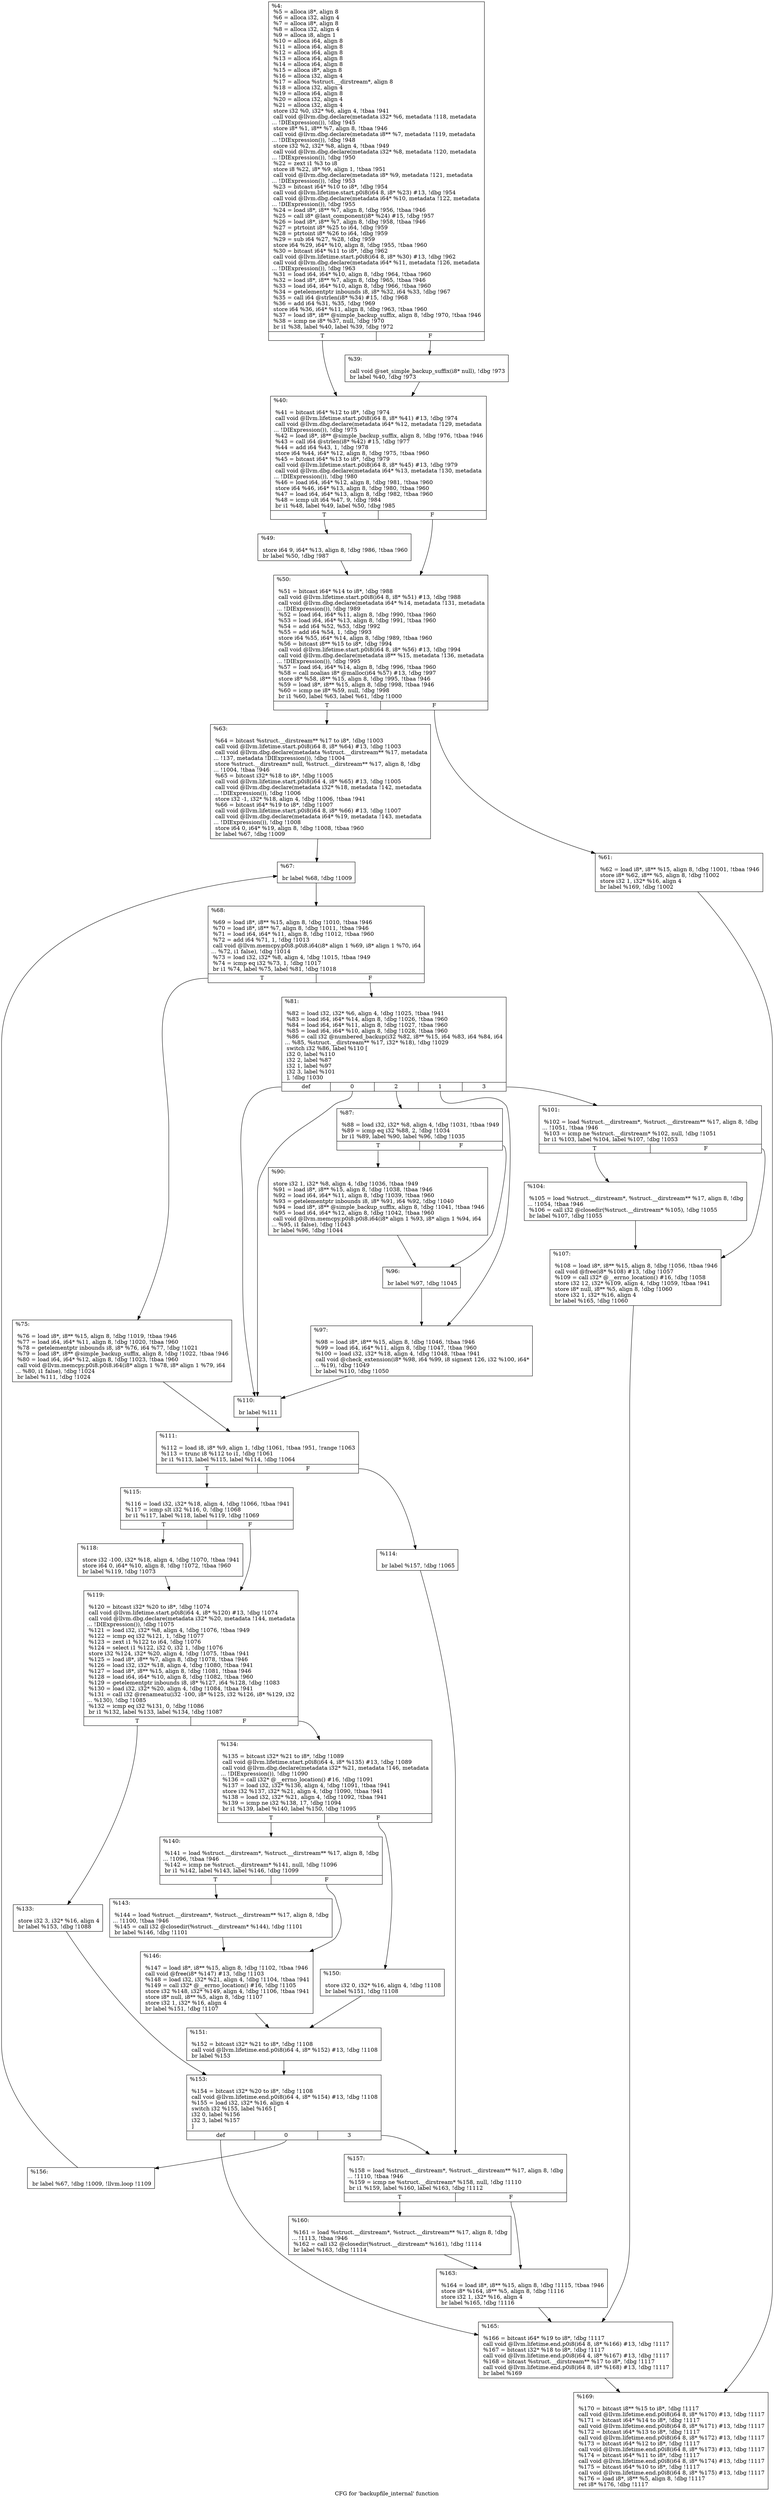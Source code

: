 digraph "CFG for 'backupfile_internal' function" {
	label="CFG for 'backupfile_internal' function";

	Node0x240bfb0 [shape=record,label="{%4:\l  %5 = alloca i8*, align 8\l  %6 = alloca i32, align 4\l  %7 = alloca i8*, align 8\l  %8 = alloca i32, align 4\l  %9 = alloca i8, align 1\l  %10 = alloca i64, align 8\l  %11 = alloca i64, align 8\l  %12 = alloca i64, align 8\l  %13 = alloca i64, align 8\l  %14 = alloca i64, align 8\l  %15 = alloca i8*, align 8\l  %16 = alloca i32, align 4\l  %17 = alloca %struct.__dirstream*, align 8\l  %18 = alloca i32, align 4\l  %19 = alloca i64, align 8\l  %20 = alloca i32, align 4\l  %21 = alloca i32, align 4\l  store i32 %0, i32* %6, align 4, !tbaa !941\l  call void @llvm.dbg.declare(metadata i32* %6, metadata !118, metadata\l... !DIExpression()), !dbg !945\l  store i8* %1, i8** %7, align 8, !tbaa !946\l  call void @llvm.dbg.declare(metadata i8** %7, metadata !119, metadata\l... !DIExpression()), !dbg !948\l  store i32 %2, i32* %8, align 4, !tbaa !949\l  call void @llvm.dbg.declare(metadata i32* %8, metadata !120, metadata\l... !DIExpression()), !dbg !950\l  %22 = zext i1 %3 to i8\l  store i8 %22, i8* %9, align 1, !tbaa !951\l  call void @llvm.dbg.declare(metadata i8* %9, metadata !121, metadata\l... !DIExpression()), !dbg !953\l  %23 = bitcast i64* %10 to i8*, !dbg !954\l  call void @llvm.lifetime.start.p0i8(i64 8, i8* %23) #13, !dbg !954\l  call void @llvm.dbg.declare(metadata i64* %10, metadata !122, metadata\l... !DIExpression()), !dbg !955\l  %24 = load i8*, i8** %7, align 8, !dbg !956, !tbaa !946\l  %25 = call i8* @last_component(i8* %24) #15, !dbg !957\l  %26 = load i8*, i8** %7, align 8, !dbg !958, !tbaa !946\l  %27 = ptrtoint i8* %25 to i64, !dbg !959\l  %28 = ptrtoint i8* %26 to i64, !dbg !959\l  %29 = sub i64 %27, %28, !dbg !959\l  store i64 %29, i64* %10, align 8, !dbg !955, !tbaa !960\l  %30 = bitcast i64* %11 to i8*, !dbg !962\l  call void @llvm.lifetime.start.p0i8(i64 8, i8* %30) #13, !dbg !962\l  call void @llvm.dbg.declare(metadata i64* %11, metadata !126, metadata\l... !DIExpression()), !dbg !963\l  %31 = load i64, i64* %10, align 8, !dbg !964, !tbaa !960\l  %32 = load i8*, i8** %7, align 8, !dbg !965, !tbaa !946\l  %33 = load i64, i64* %10, align 8, !dbg !966, !tbaa !960\l  %34 = getelementptr inbounds i8, i8* %32, i64 %33, !dbg !967\l  %35 = call i64 @strlen(i8* %34) #15, !dbg !968\l  %36 = add i64 %31, %35, !dbg !969\l  store i64 %36, i64* %11, align 8, !dbg !963, !tbaa !960\l  %37 = load i8*, i8** @simple_backup_suffix, align 8, !dbg !970, !tbaa !946\l  %38 = icmp ne i8* %37, null, !dbg !970\l  br i1 %38, label %40, label %39, !dbg !972\l|{<s0>T|<s1>F}}"];
	Node0x240bfb0:s0 -> Node0x240d7b0;
	Node0x240bfb0:s1 -> Node0x240d570;
	Node0x240d570 [shape=record,label="{%39:\l\l  call void @set_simple_backup_suffix(i8* null), !dbg !973\l  br label %40, !dbg !973\l}"];
	Node0x240d570 -> Node0x240d7b0;
	Node0x240d7b0 [shape=record,label="{%40:\l\l  %41 = bitcast i64* %12 to i8*, !dbg !974\l  call void @llvm.lifetime.start.p0i8(i64 8, i8* %41) #13, !dbg !974\l  call void @llvm.dbg.declare(metadata i64* %12, metadata !129, metadata\l... !DIExpression()), !dbg !975\l  %42 = load i8*, i8** @simple_backup_suffix, align 8, !dbg !976, !tbaa !946\l  %43 = call i64 @strlen(i8* %42) #15, !dbg !977\l  %44 = add i64 %43, 1, !dbg !978\l  store i64 %44, i64* %12, align 8, !dbg !975, !tbaa !960\l  %45 = bitcast i64* %13 to i8*, !dbg !979\l  call void @llvm.lifetime.start.p0i8(i64 8, i8* %45) #13, !dbg !979\l  call void @llvm.dbg.declare(metadata i64* %13, metadata !130, metadata\l... !DIExpression()), !dbg !980\l  %46 = load i64, i64* %12, align 8, !dbg !981, !tbaa !960\l  store i64 %46, i64* %13, align 8, !dbg !980, !tbaa !960\l  %47 = load i64, i64* %13, align 8, !dbg !982, !tbaa !960\l  %48 = icmp ult i64 %47, 9, !dbg !984\l  br i1 %48, label %49, label %50, !dbg !985\l|{<s0>T|<s1>F}}"];
	Node0x240d7b0:s0 -> Node0x240d800;
	Node0x240d7b0:s1 -> Node0x240d850;
	Node0x240d800 [shape=record,label="{%49:\l\l  store i64 9, i64* %13, align 8, !dbg !986, !tbaa !960\l  br label %50, !dbg !987\l}"];
	Node0x240d800 -> Node0x240d850;
	Node0x240d850 [shape=record,label="{%50:\l\l  %51 = bitcast i64* %14 to i8*, !dbg !988\l  call void @llvm.lifetime.start.p0i8(i64 8, i8* %51) #13, !dbg !988\l  call void @llvm.dbg.declare(metadata i64* %14, metadata !131, metadata\l... !DIExpression()), !dbg !989\l  %52 = load i64, i64* %11, align 8, !dbg !990, !tbaa !960\l  %53 = load i64, i64* %13, align 8, !dbg !991, !tbaa !960\l  %54 = add i64 %52, %53, !dbg !992\l  %55 = add i64 %54, 1, !dbg !993\l  store i64 %55, i64* %14, align 8, !dbg !989, !tbaa !960\l  %56 = bitcast i8** %15 to i8*, !dbg !994\l  call void @llvm.lifetime.start.p0i8(i64 8, i8* %56) #13, !dbg !994\l  call void @llvm.dbg.declare(metadata i8** %15, metadata !136, metadata\l... !DIExpression()), !dbg !995\l  %57 = load i64, i64* %14, align 8, !dbg !996, !tbaa !960\l  %58 = call noalias i8* @malloc(i64 %57) #13, !dbg !997\l  store i8* %58, i8** %15, align 8, !dbg !995, !tbaa !946\l  %59 = load i8*, i8** %15, align 8, !dbg !998, !tbaa !946\l  %60 = icmp ne i8* %59, null, !dbg !998\l  br i1 %60, label %63, label %61, !dbg !1000\l|{<s0>T|<s1>F}}"];
	Node0x240d850:s0 -> Node0x240d8f0;
	Node0x240d850:s1 -> Node0x240d8a0;
	Node0x240d8a0 [shape=record,label="{%61:\l\l  %62 = load i8*, i8** %15, align 8, !dbg !1001, !tbaa !946\l  store i8* %62, i8** %5, align 8, !dbg !1002\l  store i32 1, i32* %16, align 4\l  br label %169, !dbg !1002\l}"];
	Node0x240d8a0 -> Node0x240e2a0;
	Node0x240d8f0 [shape=record,label="{%63:\l\l  %64 = bitcast %struct.__dirstream** %17 to i8*, !dbg !1003\l  call void @llvm.lifetime.start.p0i8(i64 8, i8* %64) #13, !dbg !1003\l  call void @llvm.dbg.declare(metadata %struct.__dirstream** %17, metadata\l... !137, metadata !DIExpression()), !dbg !1004\l  store %struct.__dirstream* null, %struct.__dirstream** %17, align 8, !dbg\l... !1004, !tbaa !946\l  %65 = bitcast i32* %18 to i8*, !dbg !1005\l  call void @llvm.lifetime.start.p0i8(i64 4, i8* %65) #13, !dbg !1005\l  call void @llvm.dbg.declare(metadata i32* %18, metadata !142, metadata\l... !DIExpression()), !dbg !1006\l  store i32 -1, i32* %18, align 4, !dbg !1006, !tbaa !941\l  %66 = bitcast i64* %19 to i8*, !dbg !1007\l  call void @llvm.lifetime.start.p0i8(i64 8, i8* %66) #13, !dbg !1007\l  call void @llvm.dbg.declare(metadata i64* %19, metadata !143, metadata\l... !DIExpression()), !dbg !1008\l  store i64 0, i64* %19, align 8, !dbg !1008, !tbaa !960\l  br label %67, !dbg !1009\l}"];
	Node0x240d8f0 -> Node0x240d940;
	Node0x240d940 [shape=record,label="{%67:\l\l  br label %68, !dbg !1009\l}"];
	Node0x240d940 -> Node0x240d990;
	Node0x240d990 [shape=record,label="{%68:\l\l  %69 = load i8*, i8** %15, align 8, !dbg !1010, !tbaa !946\l  %70 = load i8*, i8** %7, align 8, !dbg !1011, !tbaa !946\l  %71 = load i64, i64* %11, align 8, !dbg !1012, !tbaa !960\l  %72 = add i64 %71, 1, !dbg !1013\l  call void @llvm.memcpy.p0i8.p0i8.i64(i8* align 1 %69, i8* align 1 %70, i64\l... %72, i1 false), !dbg !1014\l  %73 = load i32, i32* %8, align 4, !dbg !1015, !tbaa !949\l  %74 = icmp eq i32 %73, 1, !dbg !1017\l  br i1 %74, label %75, label %81, !dbg !1018\l|{<s0>T|<s1>F}}"];
	Node0x240d990:s0 -> Node0x240d9e0;
	Node0x240d990:s1 -> Node0x240da30;
	Node0x240d9e0 [shape=record,label="{%75:\l\l  %76 = load i8*, i8** %15, align 8, !dbg !1019, !tbaa !946\l  %77 = load i64, i64* %11, align 8, !dbg !1020, !tbaa !960\l  %78 = getelementptr inbounds i8, i8* %76, i64 %77, !dbg !1021\l  %79 = load i8*, i8** @simple_backup_suffix, align 8, !dbg !1022, !tbaa !946\l  %80 = load i64, i64* %12, align 8, !dbg !1023, !tbaa !960\l  call void @llvm.memcpy.p0i8.p0i8.i64(i8* align 1 %78, i8* align 1 %79, i64\l... %80, i1 false), !dbg !1024\l  br label %111, !dbg !1024\l}"];
	Node0x240d9e0 -> Node0x240dd00;
	Node0x240da30 [shape=record,label="{%81:\l\l  %82 = load i32, i32* %6, align 4, !dbg !1025, !tbaa !941\l  %83 = load i64, i64* %14, align 8, !dbg !1026, !tbaa !960\l  %84 = load i64, i64* %11, align 8, !dbg !1027, !tbaa !960\l  %85 = load i64, i64* %10, align 8, !dbg !1028, !tbaa !960\l  %86 = call i32 @numbered_backup(i32 %82, i8** %15, i64 %83, i64 %84, i64\l... %85, %struct.__dirstream** %17, i32* %18), !dbg !1029\l  switch i32 %86, label %110 [\l    i32 0, label %110\l    i32 2, label %87\l    i32 1, label %97\l    i32 3, label %101\l  ], !dbg !1030\l|{<s0>def|<s1>0|<s2>2|<s3>1|<s4>3}}"];
	Node0x240da30:s0 -> Node0x240dcb0;
	Node0x240da30:s1 -> Node0x240dcb0;
	Node0x240da30:s2 -> Node0x240da80;
	Node0x240da30:s3 -> Node0x240db70;
	Node0x240da30:s4 -> Node0x240dbc0;
	Node0x240da80 [shape=record,label="{%87:\l\l  %88 = load i32, i32* %8, align 4, !dbg !1031, !tbaa !949\l  %89 = icmp eq i32 %88, 2, !dbg !1034\l  br i1 %89, label %90, label %96, !dbg !1035\l|{<s0>T|<s1>F}}"];
	Node0x240da80:s0 -> Node0x240dad0;
	Node0x240da80:s1 -> Node0x240db20;
	Node0x240dad0 [shape=record,label="{%90:\l\l  store i32 1, i32* %8, align 4, !dbg !1036, !tbaa !949\l  %91 = load i8*, i8** %15, align 8, !dbg !1038, !tbaa !946\l  %92 = load i64, i64* %11, align 8, !dbg !1039, !tbaa !960\l  %93 = getelementptr inbounds i8, i8* %91, i64 %92, !dbg !1040\l  %94 = load i8*, i8** @simple_backup_suffix, align 8, !dbg !1041, !tbaa !946\l  %95 = load i64, i64* %12, align 8, !dbg !1042, !tbaa !960\l  call void @llvm.memcpy.p0i8.p0i8.i64(i8* align 1 %93, i8* align 1 %94, i64\l... %95, i1 false), !dbg !1043\l  br label %96, !dbg !1044\l}"];
	Node0x240dad0 -> Node0x240db20;
	Node0x240db20 [shape=record,label="{%96:\l\l  br label %97, !dbg !1045\l}"];
	Node0x240db20 -> Node0x240db70;
	Node0x240db70 [shape=record,label="{%97:\l\l  %98 = load i8*, i8** %15, align 8, !dbg !1046, !tbaa !946\l  %99 = load i64, i64* %11, align 8, !dbg !1047, !tbaa !960\l  %100 = load i32, i32* %18, align 4, !dbg !1048, !tbaa !941\l  call void @check_extension(i8* %98, i64 %99, i8 signext 126, i32 %100, i64*\l... %19), !dbg !1049\l  br label %110, !dbg !1050\l}"];
	Node0x240db70 -> Node0x240dcb0;
	Node0x240dbc0 [shape=record,label="{%101:\l\l  %102 = load %struct.__dirstream*, %struct.__dirstream** %17, align 8, !dbg\l... !1051, !tbaa !946\l  %103 = icmp ne %struct.__dirstream* %102, null, !dbg !1051\l  br i1 %103, label %104, label %107, !dbg !1053\l|{<s0>T|<s1>F}}"];
	Node0x240dbc0:s0 -> Node0x240dc10;
	Node0x240dbc0:s1 -> Node0x240dc60;
	Node0x240dc10 [shape=record,label="{%104:\l\l  %105 = load %struct.__dirstream*, %struct.__dirstream** %17, align 8, !dbg\l... !1054, !tbaa !946\l  %106 = call i32 @closedir(%struct.__dirstream* %105), !dbg !1055\l  br label %107, !dbg !1055\l}"];
	Node0x240dc10 -> Node0x240dc60;
	Node0x240dc60 [shape=record,label="{%107:\l\l  %108 = load i8*, i8** %15, align 8, !dbg !1056, !tbaa !946\l  call void @free(i8* %108) #13, !dbg !1057\l  %109 = call i32* @__errno_location() #16, !dbg !1058\l  store i32 12, i32* %109, align 4, !dbg !1059, !tbaa !941\l  store i8* null, i8** %5, align 8, !dbg !1060\l  store i32 1, i32* %16, align 4\l  br label %165, !dbg !1060\l}"];
	Node0x240dc60 -> Node0x240e250;
	Node0x240dcb0 [shape=record,label="{%110:\l\l  br label %111\l}"];
	Node0x240dcb0 -> Node0x240dd00;
	Node0x240dd00 [shape=record,label="{%111:\l\l  %112 = load i8, i8* %9, align 1, !dbg !1061, !tbaa !951, !range !1063\l  %113 = trunc i8 %112 to i1, !dbg !1061\l  br i1 %113, label %115, label %114, !dbg !1064\l|{<s0>T|<s1>F}}"];
	Node0x240dd00:s0 -> Node0x240dda0;
	Node0x240dd00:s1 -> Node0x240dd50;
	Node0x240dd50 [shape=record,label="{%114:\l\l  br label %157, !dbg !1065\l}"];
	Node0x240dd50 -> Node0x240e160;
	Node0x240dda0 [shape=record,label="{%115:\l\l  %116 = load i32, i32* %18, align 4, !dbg !1066, !tbaa !941\l  %117 = icmp slt i32 %116, 0, !dbg !1068\l  br i1 %117, label %118, label %119, !dbg !1069\l|{<s0>T|<s1>F}}"];
	Node0x240dda0:s0 -> Node0x240ddf0;
	Node0x240dda0:s1 -> Node0x240de40;
	Node0x240ddf0 [shape=record,label="{%118:\l\l  store i32 -100, i32* %18, align 4, !dbg !1070, !tbaa !941\l  store i64 0, i64* %10, align 8, !dbg !1072, !tbaa !960\l  br label %119, !dbg !1073\l}"];
	Node0x240ddf0 -> Node0x240de40;
	Node0x240de40 [shape=record,label="{%119:\l\l  %120 = bitcast i32* %20 to i8*, !dbg !1074\l  call void @llvm.lifetime.start.p0i8(i64 4, i8* %120) #13, !dbg !1074\l  call void @llvm.dbg.declare(metadata i32* %20, metadata !144, metadata\l... !DIExpression()), !dbg !1075\l  %121 = load i32, i32* %8, align 4, !dbg !1076, !tbaa !949\l  %122 = icmp eq i32 %121, 1, !dbg !1077\l  %123 = zext i1 %122 to i64, !dbg !1076\l  %124 = select i1 %122, i32 0, i32 1, !dbg !1076\l  store i32 %124, i32* %20, align 4, !dbg !1075, !tbaa !941\l  %125 = load i8*, i8** %7, align 8, !dbg !1078, !tbaa !946\l  %126 = load i32, i32* %18, align 4, !dbg !1080, !tbaa !941\l  %127 = load i8*, i8** %15, align 8, !dbg !1081, !tbaa !946\l  %128 = load i64, i64* %10, align 8, !dbg !1082, !tbaa !960\l  %129 = getelementptr inbounds i8, i8* %127, i64 %128, !dbg !1083\l  %130 = load i32, i32* %20, align 4, !dbg !1084, !tbaa !941\l  %131 = call i32 @renameatu(i32 -100, i8* %125, i32 %126, i8* %129, i32\l... %130), !dbg !1085\l  %132 = icmp eq i32 %131, 0, !dbg !1086\l  br i1 %132, label %133, label %134, !dbg !1087\l|{<s0>T|<s1>F}}"];
	Node0x240de40:s0 -> Node0x240de90;
	Node0x240de40:s1 -> Node0x240dee0;
	Node0x240de90 [shape=record,label="{%133:\l\l  store i32 3, i32* %16, align 4\l  br label %153, !dbg !1088\l}"];
	Node0x240de90 -> Node0x240e0c0;
	Node0x240dee0 [shape=record,label="{%134:\l\l  %135 = bitcast i32* %21 to i8*, !dbg !1089\l  call void @llvm.lifetime.start.p0i8(i64 4, i8* %135) #13, !dbg !1089\l  call void @llvm.dbg.declare(metadata i32* %21, metadata !146, metadata\l... !DIExpression()), !dbg !1090\l  %136 = call i32* @__errno_location() #16, !dbg !1091\l  %137 = load i32, i32* %136, align 4, !dbg !1091, !tbaa !941\l  store i32 %137, i32* %21, align 4, !dbg !1090, !tbaa !941\l  %138 = load i32, i32* %21, align 4, !dbg !1092, !tbaa !941\l  %139 = icmp ne i32 %138, 17, !dbg !1094\l  br i1 %139, label %140, label %150, !dbg !1095\l|{<s0>T|<s1>F}}"];
	Node0x240dee0:s0 -> Node0x240df30;
	Node0x240dee0:s1 -> Node0x240e020;
	Node0x240df30 [shape=record,label="{%140:\l\l  %141 = load %struct.__dirstream*, %struct.__dirstream** %17, align 8, !dbg\l... !1096, !tbaa !946\l  %142 = icmp ne %struct.__dirstream* %141, null, !dbg !1096\l  br i1 %142, label %143, label %146, !dbg !1099\l|{<s0>T|<s1>F}}"];
	Node0x240df30:s0 -> Node0x240df80;
	Node0x240df30:s1 -> Node0x240dfd0;
	Node0x240df80 [shape=record,label="{%143:\l\l  %144 = load %struct.__dirstream*, %struct.__dirstream** %17, align 8, !dbg\l... !1100, !tbaa !946\l  %145 = call i32 @closedir(%struct.__dirstream* %144), !dbg !1101\l  br label %146, !dbg !1101\l}"];
	Node0x240df80 -> Node0x240dfd0;
	Node0x240dfd0 [shape=record,label="{%146:\l\l  %147 = load i8*, i8** %15, align 8, !dbg !1102, !tbaa !946\l  call void @free(i8* %147) #13, !dbg !1103\l  %148 = load i32, i32* %21, align 4, !dbg !1104, !tbaa !941\l  %149 = call i32* @__errno_location() #16, !dbg !1105\l  store i32 %148, i32* %149, align 4, !dbg !1106, !tbaa !941\l  store i8* null, i8** %5, align 8, !dbg !1107\l  store i32 1, i32* %16, align 4\l  br label %151, !dbg !1107\l}"];
	Node0x240dfd0 -> Node0x240e070;
	Node0x240e020 [shape=record,label="{%150:\l\l  store i32 0, i32* %16, align 4, !dbg !1108\l  br label %151, !dbg !1108\l}"];
	Node0x240e020 -> Node0x240e070;
	Node0x240e070 [shape=record,label="{%151:\l\l  %152 = bitcast i32* %21 to i8*, !dbg !1108\l  call void @llvm.lifetime.end.p0i8(i64 4, i8* %152) #13, !dbg !1108\l  br label %153\l}"];
	Node0x240e070 -> Node0x240e0c0;
	Node0x240e0c0 [shape=record,label="{%153:\l\l  %154 = bitcast i32* %20 to i8*, !dbg !1108\l  call void @llvm.lifetime.end.p0i8(i64 4, i8* %154) #13, !dbg !1108\l  %155 = load i32, i32* %16, align 4\l  switch i32 %155, label %165 [\l    i32 0, label %156\l    i32 3, label %157\l  ]\l|{<s0>def|<s1>0|<s2>3}}"];
	Node0x240e0c0:s0 -> Node0x240e250;
	Node0x240e0c0:s1 -> Node0x240e110;
	Node0x240e0c0:s2 -> Node0x240e160;
	Node0x240e110 [shape=record,label="{%156:\l\l  br label %67, !dbg !1009, !llvm.loop !1109\l}"];
	Node0x240e110 -> Node0x240d940;
	Node0x240e160 [shape=record,label="{%157:\l\l  %158 = load %struct.__dirstream*, %struct.__dirstream** %17, align 8, !dbg\l... !1110, !tbaa !946\l  %159 = icmp ne %struct.__dirstream* %158, null, !dbg !1110\l  br i1 %159, label %160, label %163, !dbg !1112\l|{<s0>T|<s1>F}}"];
	Node0x240e160:s0 -> Node0x240e1b0;
	Node0x240e160:s1 -> Node0x240e200;
	Node0x240e1b0 [shape=record,label="{%160:\l\l  %161 = load %struct.__dirstream*, %struct.__dirstream** %17, align 8, !dbg\l... !1113, !tbaa !946\l  %162 = call i32 @closedir(%struct.__dirstream* %161), !dbg !1114\l  br label %163, !dbg !1114\l}"];
	Node0x240e1b0 -> Node0x240e200;
	Node0x240e200 [shape=record,label="{%163:\l\l  %164 = load i8*, i8** %15, align 8, !dbg !1115, !tbaa !946\l  store i8* %164, i8** %5, align 8, !dbg !1116\l  store i32 1, i32* %16, align 4\l  br label %165, !dbg !1116\l}"];
	Node0x240e200 -> Node0x240e250;
	Node0x240e250 [shape=record,label="{%165:\l\l  %166 = bitcast i64* %19 to i8*, !dbg !1117\l  call void @llvm.lifetime.end.p0i8(i64 8, i8* %166) #13, !dbg !1117\l  %167 = bitcast i32* %18 to i8*, !dbg !1117\l  call void @llvm.lifetime.end.p0i8(i64 4, i8* %167) #13, !dbg !1117\l  %168 = bitcast %struct.__dirstream** %17 to i8*, !dbg !1117\l  call void @llvm.lifetime.end.p0i8(i64 8, i8* %168) #13, !dbg !1117\l  br label %169\l}"];
	Node0x240e250 -> Node0x240e2a0;
	Node0x240e2a0 [shape=record,label="{%169:\l\l  %170 = bitcast i8** %15 to i8*, !dbg !1117\l  call void @llvm.lifetime.end.p0i8(i64 8, i8* %170) #13, !dbg !1117\l  %171 = bitcast i64* %14 to i8*, !dbg !1117\l  call void @llvm.lifetime.end.p0i8(i64 8, i8* %171) #13, !dbg !1117\l  %172 = bitcast i64* %13 to i8*, !dbg !1117\l  call void @llvm.lifetime.end.p0i8(i64 8, i8* %172) #13, !dbg !1117\l  %173 = bitcast i64* %12 to i8*, !dbg !1117\l  call void @llvm.lifetime.end.p0i8(i64 8, i8* %173) #13, !dbg !1117\l  %174 = bitcast i64* %11 to i8*, !dbg !1117\l  call void @llvm.lifetime.end.p0i8(i64 8, i8* %174) #13, !dbg !1117\l  %175 = bitcast i64* %10 to i8*, !dbg !1117\l  call void @llvm.lifetime.end.p0i8(i64 8, i8* %175) #13, !dbg !1117\l  %176 = load i8*, i8** %5, align 8, !dbg !1117\l  ret i8* %176, !dbg !1117\l}"];
}
